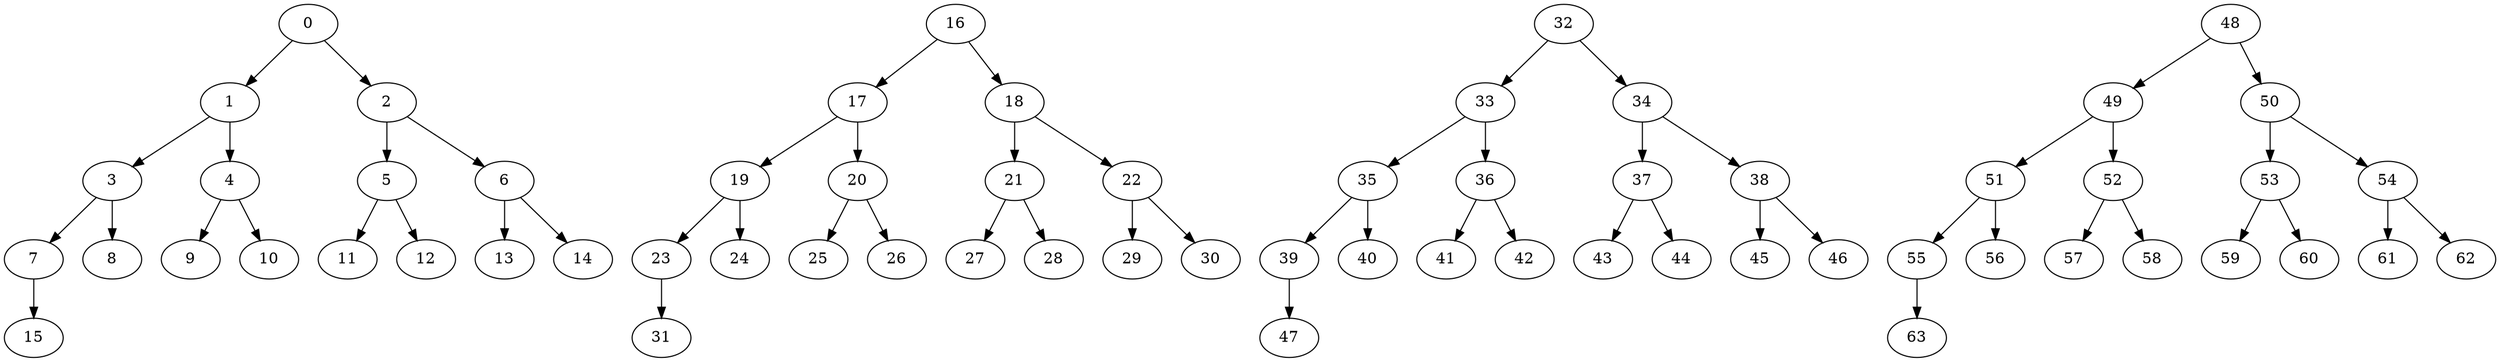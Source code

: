 strict digraph  {
0;
1;
2;
3;
4;
5;
6;
7;
8;
9;
10;
11;
12;
13;
14;
15;
16;
17;
18;
19;
20;
21;
22;
23;
24;
25;
26;
27;
28;
29;
30;
31;
32;
33;
34;
35;
36;
37;
38;
39;
40;
41;
42;
43;
44;
45;
46;
47;
48;
49;
50;
51;
52;
53;
54;
55;
56;
57;
58;
59;
60;
61;
62;
63;
0 -> 1;
0 -> 2;
1 -> 3;
1 -> 4;
2 -> 5;
2 -> 6;
3 -> 7;
3 -> 8;
4 -> 9;
4 -> 10;
5 -> 11;
5 -> 12;
6 -> 13;
6 -> 14;
7 -> 15;
16 -> 17;
16 -> 18;
17 -> 19;
17 -> 20;
18 -> 21;
18 -> 22;
19 -> 23;
19 -> 24;
20 -> 25;
20 -> 26;
21 -> 27;
21 -> 28;
22 -> 29;
22 -> 30;
23 -> 31;
32 -> 33;
32 -> 34;
33 -> 35;
33 -> 36;
34 -> 37;
34 -> 38;
35 -> 39;
35 -> 40;
36 -> 41;
36 -> 42;
37 -> 43;
37 -> 44;
38 -> 45;
38 -> 46;
39 -> 47;
48 -> 49;
48 -> 50;
49 -> 51;
49 -> 52;
50 -> 53;
50 -> 54;
51 -> 55;
51 -> 56;
52 -> 57;
52 -> 58;
53 -> 59;
53 -> 60;
54 -> 61;
54 -> 62;
55 -> 63;
}
